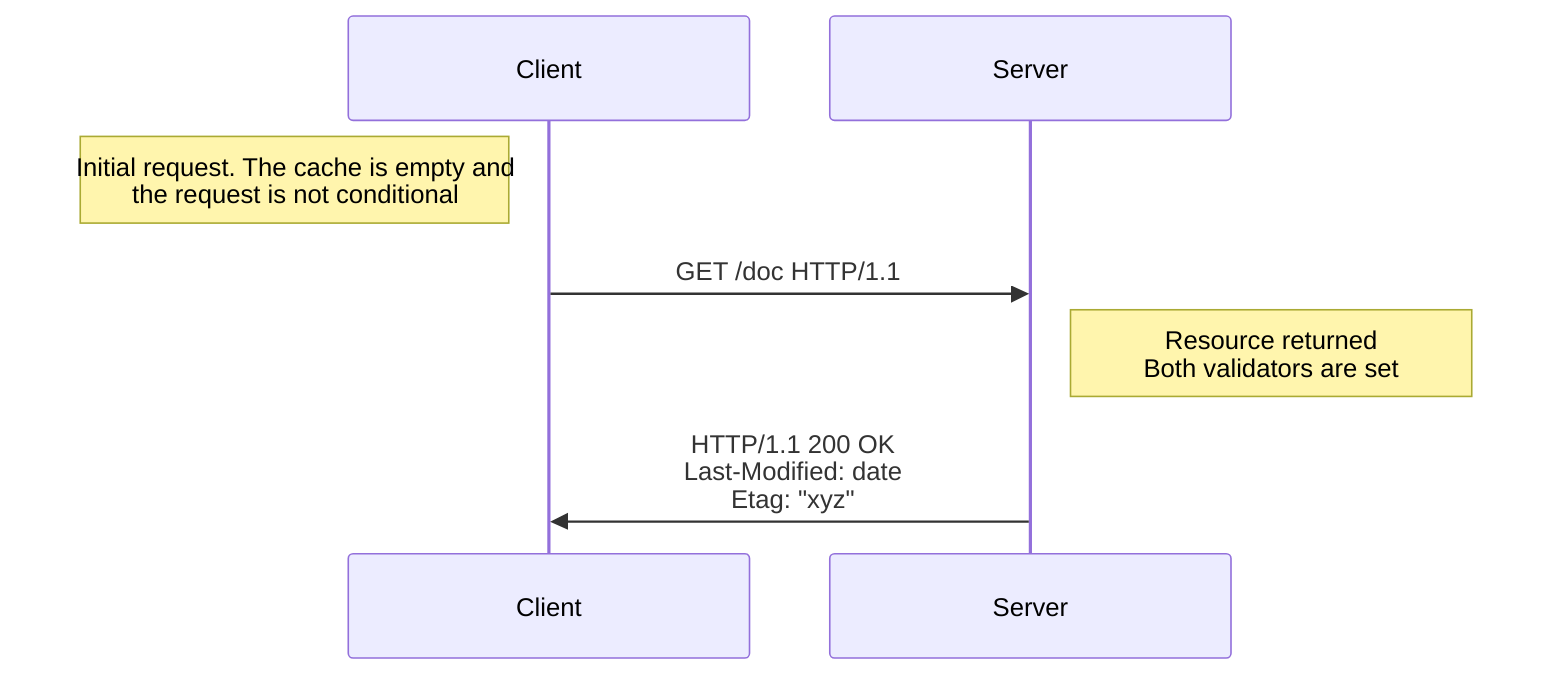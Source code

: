 %%{init: { "sequence": { "wrap": true, "width":250, "noteAlign": "center", "messageAlign": "center" }} }%%

sequenceDiagram
    participant Client
    participant Server

    Note left of Client: Initial request. The cache is empty and the request is not conditional
    Client->>Server: GET /doc HTTP/1.1
    Note right of Server: Resource returned<br>Both validators are set
    Server->>Client: HTTP/1.1 200 OK<br/>Last-Modified: date<br/>Etag: "xyz"
